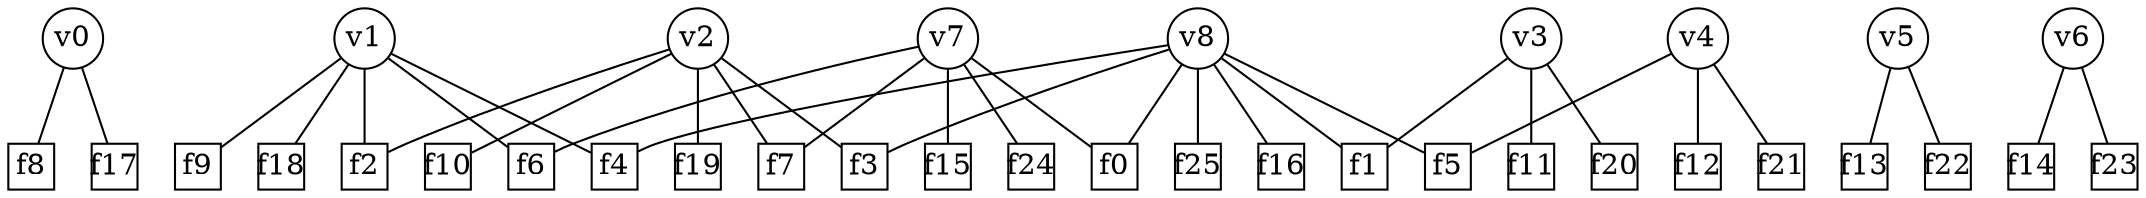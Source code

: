graph G {
node[shape=circle,width=0.4,fixedsize=true];
	v0;
	v1;
	v2;
	v3;
	v4;
	v5;
	v6;
	v7;
	v8;
node[shape=box,width=0.3,height=0.3,fixedsize=true];
	f0;
	f1;
	f2;
	f3;
	f4;
	f5;
	f6;
	f7;
	f8;
	f9;
	f10;
	f11;
	f12;
	f13;
	f14;
	f15;
	f16;
	f17;
	f18;
	f19;
	f20;
	f21;
	f22;
	f23;
	f24;
	f25;
	v0 -- f8;
	v0 -- f17;
	v1 -- f2;
	v1 -- f4;
	v1 -- f6;
	v1 -- f9;
	v1 -- f18;
	v2 -- f2;
	v2 -- f3;
	v2 -- f7;
	v2 -- f10;
	v2 -- f19;
	v3 -- f1;
	v3 -- f11;
	v3 -- f20;
	v4 -- f5;
	v4 -- f12;
	v4 -- f21;
	v5 -- f13;
	v5 -- f22;
	v6 -- f14;
	v6 -- f23;
	v7 -- f0;
	v7 -- f6;
	v7 -- f7;
	v7 -- f15;
	v7 -- f24;
	v8 -- f0;
	v8 -- f1;
	v8 -- f3;
	v8 -- f4;
	v8 -- f5;
	v8 -- f16;
	v8 -- f25;
}
